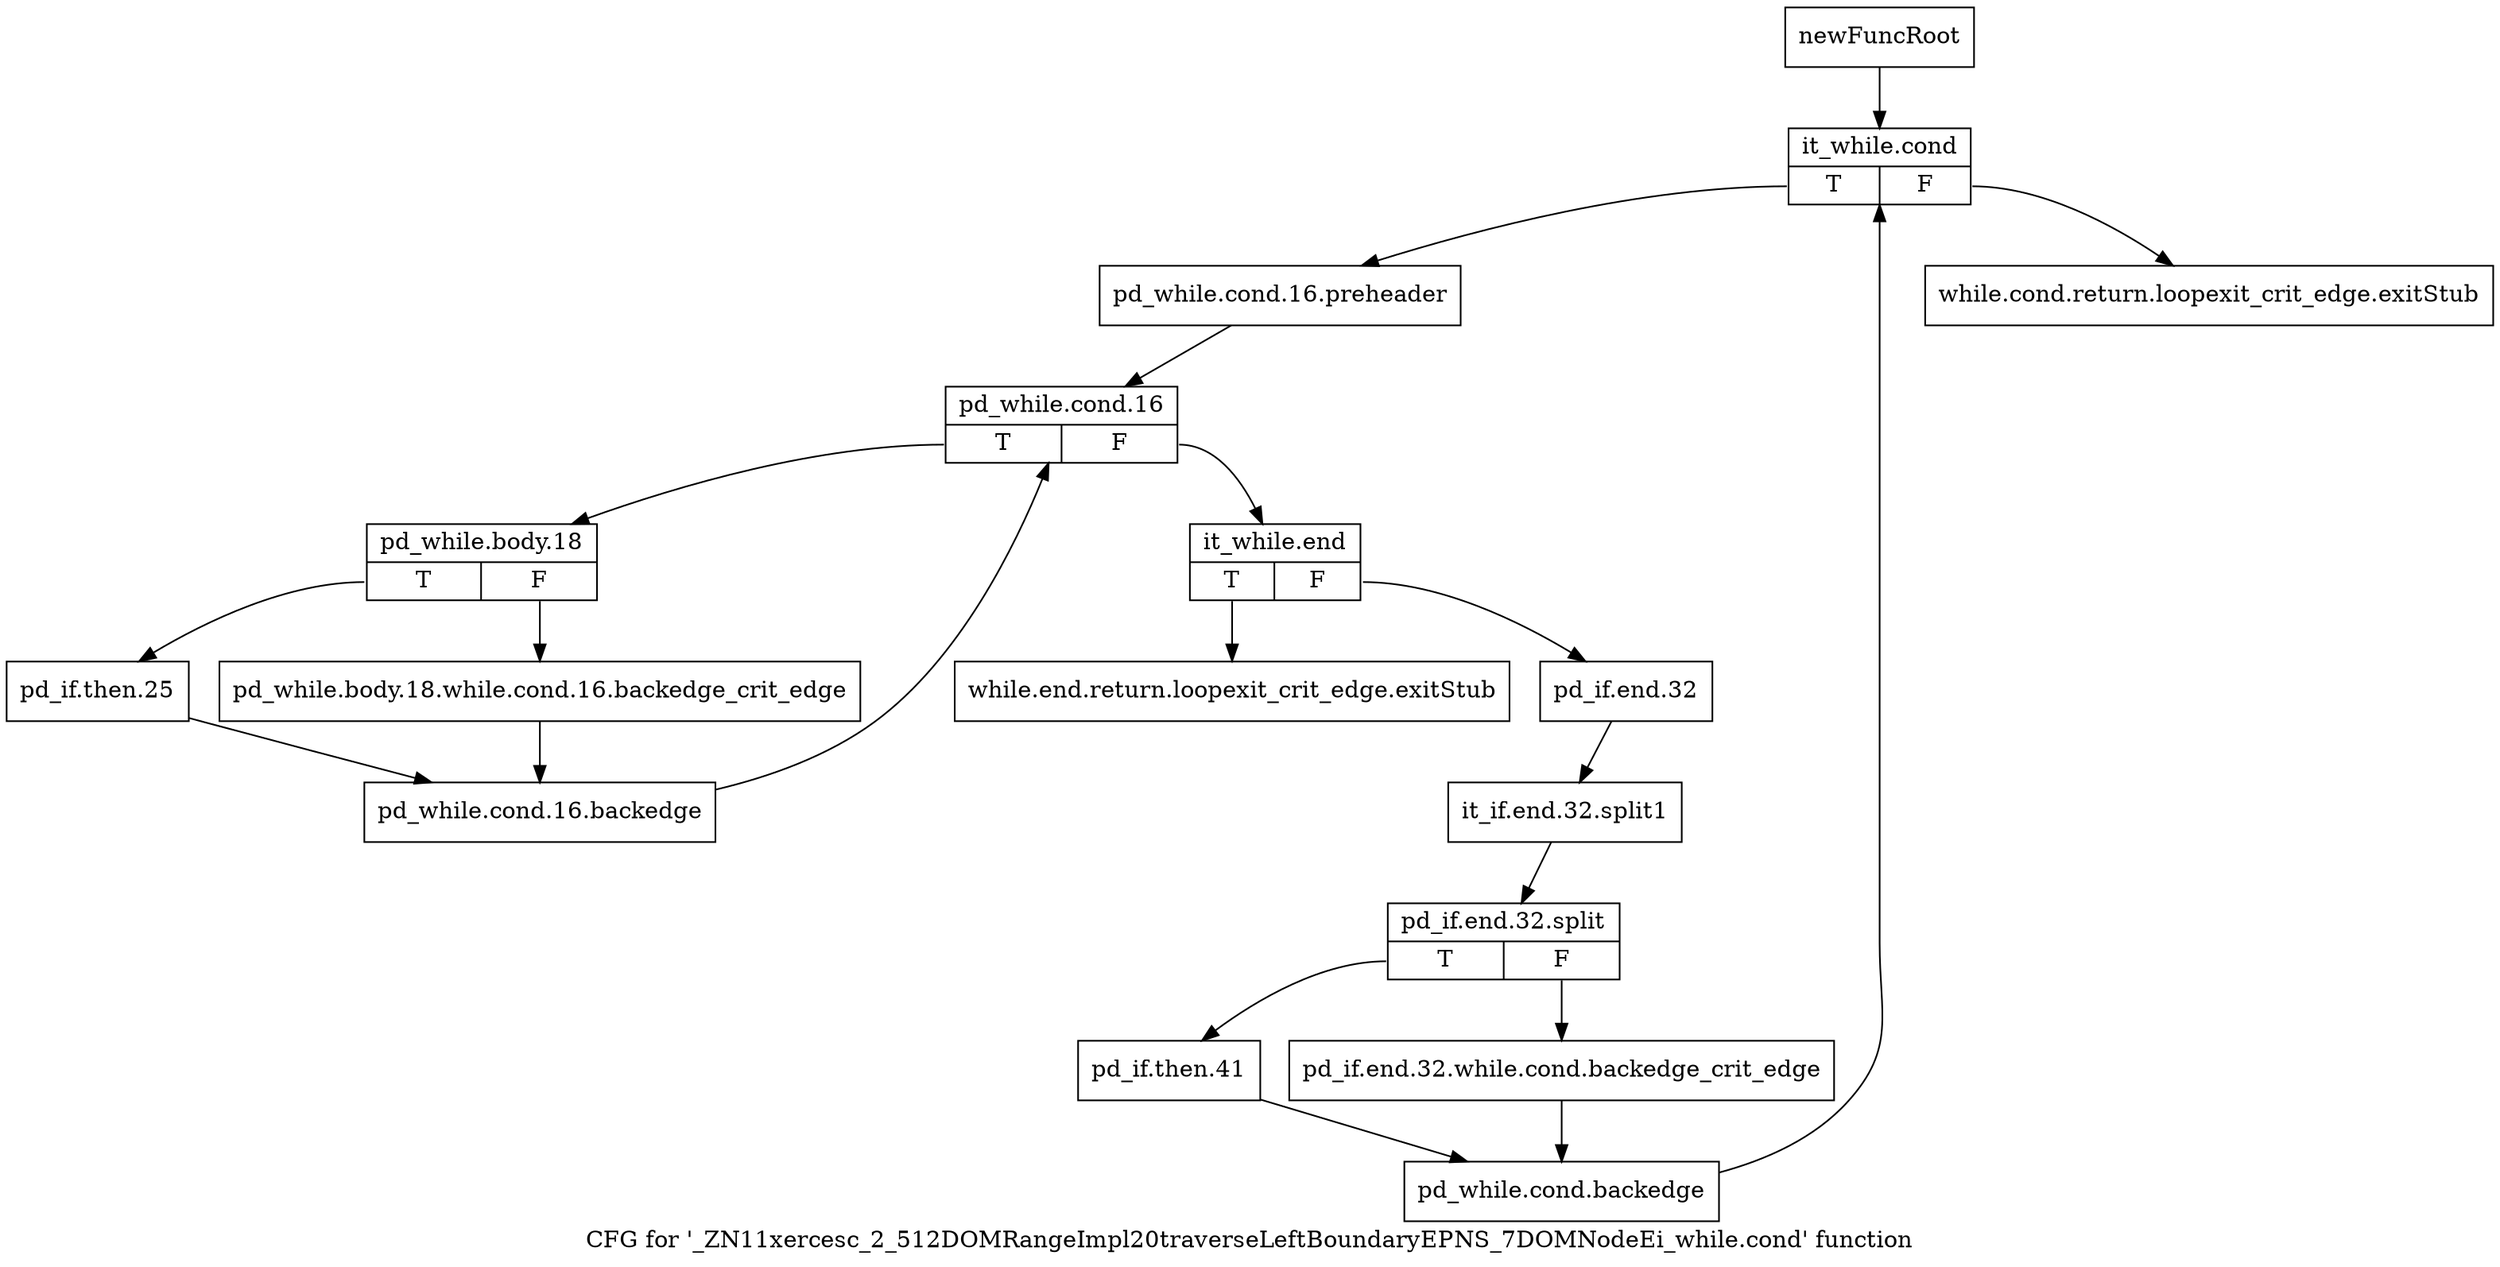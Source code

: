 digraph "CFG for '_ZN11xercesc_2_512DOMRangeImpl20traverseLeftBoundaryEPNS_7DOMNodeEi_while.cond' function" {
	label="CFG for '_ZN11xercesc_2_512DOMRangeImpl20traverseLeftBoundaryEPNS_7DOMNodeEi_while.cond' function";

	Node0x9805590 [shape=record,label="{newFuncRoot}"];
	Node0x9805590 -> Node0x9805ee0;
	Node0x98055e0 [shape=record,label="{while.cond.return.loopexit_crit_edge.exitStub}"];
	Node0x9805630 [shape=record,label="{while.end.return.loopexit_crit_edge.exitStub}"];
	Node0x9805ee0 [shape=record,label="{it_while.cond|{<s0>T|<s1>F}}"];
	Node0x9805ee0:s0 -> Node0x9805f30;
	Node0x9805ee0:s1 -> Node0x98055e0;
	Node0x9805f30 [shape=record,label="{pd_while.cond.16.preheader}"];
	Node0x9805f30 -> Node0x9805f80;
	Node0x9805f80 [shape=record,label="{pd_while.cond.16|{<s0>T|<s1>F}}"];
	Node0x9805f80:s0 -> Node0x9806160;
	Node0x9805f80:s1 -> Node0x9805fd0;
	Node0x9805fd0 [shape=record,label="{it_while.end|{<s0>T|<s1>F}}"];
	Node0x9805fd0:s0 -> Node0x9805630;
	Node0x9805fd0:s1 -> Node0x9806020;
	Node0x9806020 [shape=record,label="{pd_if.end.32}"];
	Node0x9806020 -> Node0xcdffe00;
	Node0xcdffe00 [shape=record,label="{it_if.end.32.split1}"];
	Node0xcdffe00 -> Node0xcdfffe0;
	Node0xcdfffe0 [shape=record,label="{pd_if.end.32.split|{<s0>T|<s1>F}}"];
	Node0xcdfffe0:s0 -> Node0x98060c0;
	Node0xcdfffe0:s1 -> Node0x9806070;
	Node0x9806070 [shape=record,label="{pd_if.end.32.while.cond.backedge_crit_edge}"];
	Node0x9806070 -> Node0x9806110;
	Node0x98060c0 [shape=record,label="{pd_if.then.41}"];
	Node0x98060c0 -> Node0x9806110;
	Node0x9806110 [shape=record,label="{pd_while.cond.backedge}"];
	Node0x9806110 -> Node0x9805ee0;
	Node0x9806160 [shape=record,label="{pd_while.body.18|{<s0>T|<s1>F}}"];
	Node0x9806160:s0 -> Node0x9806200;
	Node0x9806160:s1 -> Node0x98061b0;
	Node0x98061b0 [shape=record,label="{pd_while.body.18.while.cond.16.backedge_crit_edge}"];
	Node0x98061b0 -> Node0x9806250;
	Node0x9806200 [shape=record,label="{pd_if.then.25}"];
	Node0x9806200 -> Node0x9806250;
	Node0x9806250 [shape=record,label="{pd_while.cond.16.backedge}"];
	Node0x9806250 -> Node0x9805f80;
}
